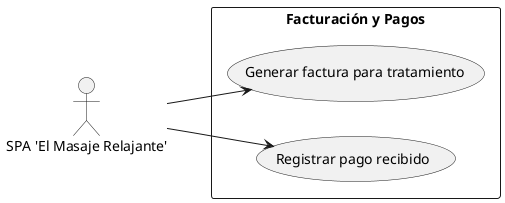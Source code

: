 @startuml
left to right direction

actor "SPA 'El Masaje Relajante'" as spa

rectangle "Facturación y Pagos" {
  usecase "Generar factura para tratamiento" as generar_factura_uc
  usecase "Registrar pago recibido" as registrar_pago_uc
}

spa --> generar_factura_uc
spa --> registrar_pago_uc
@enduml
